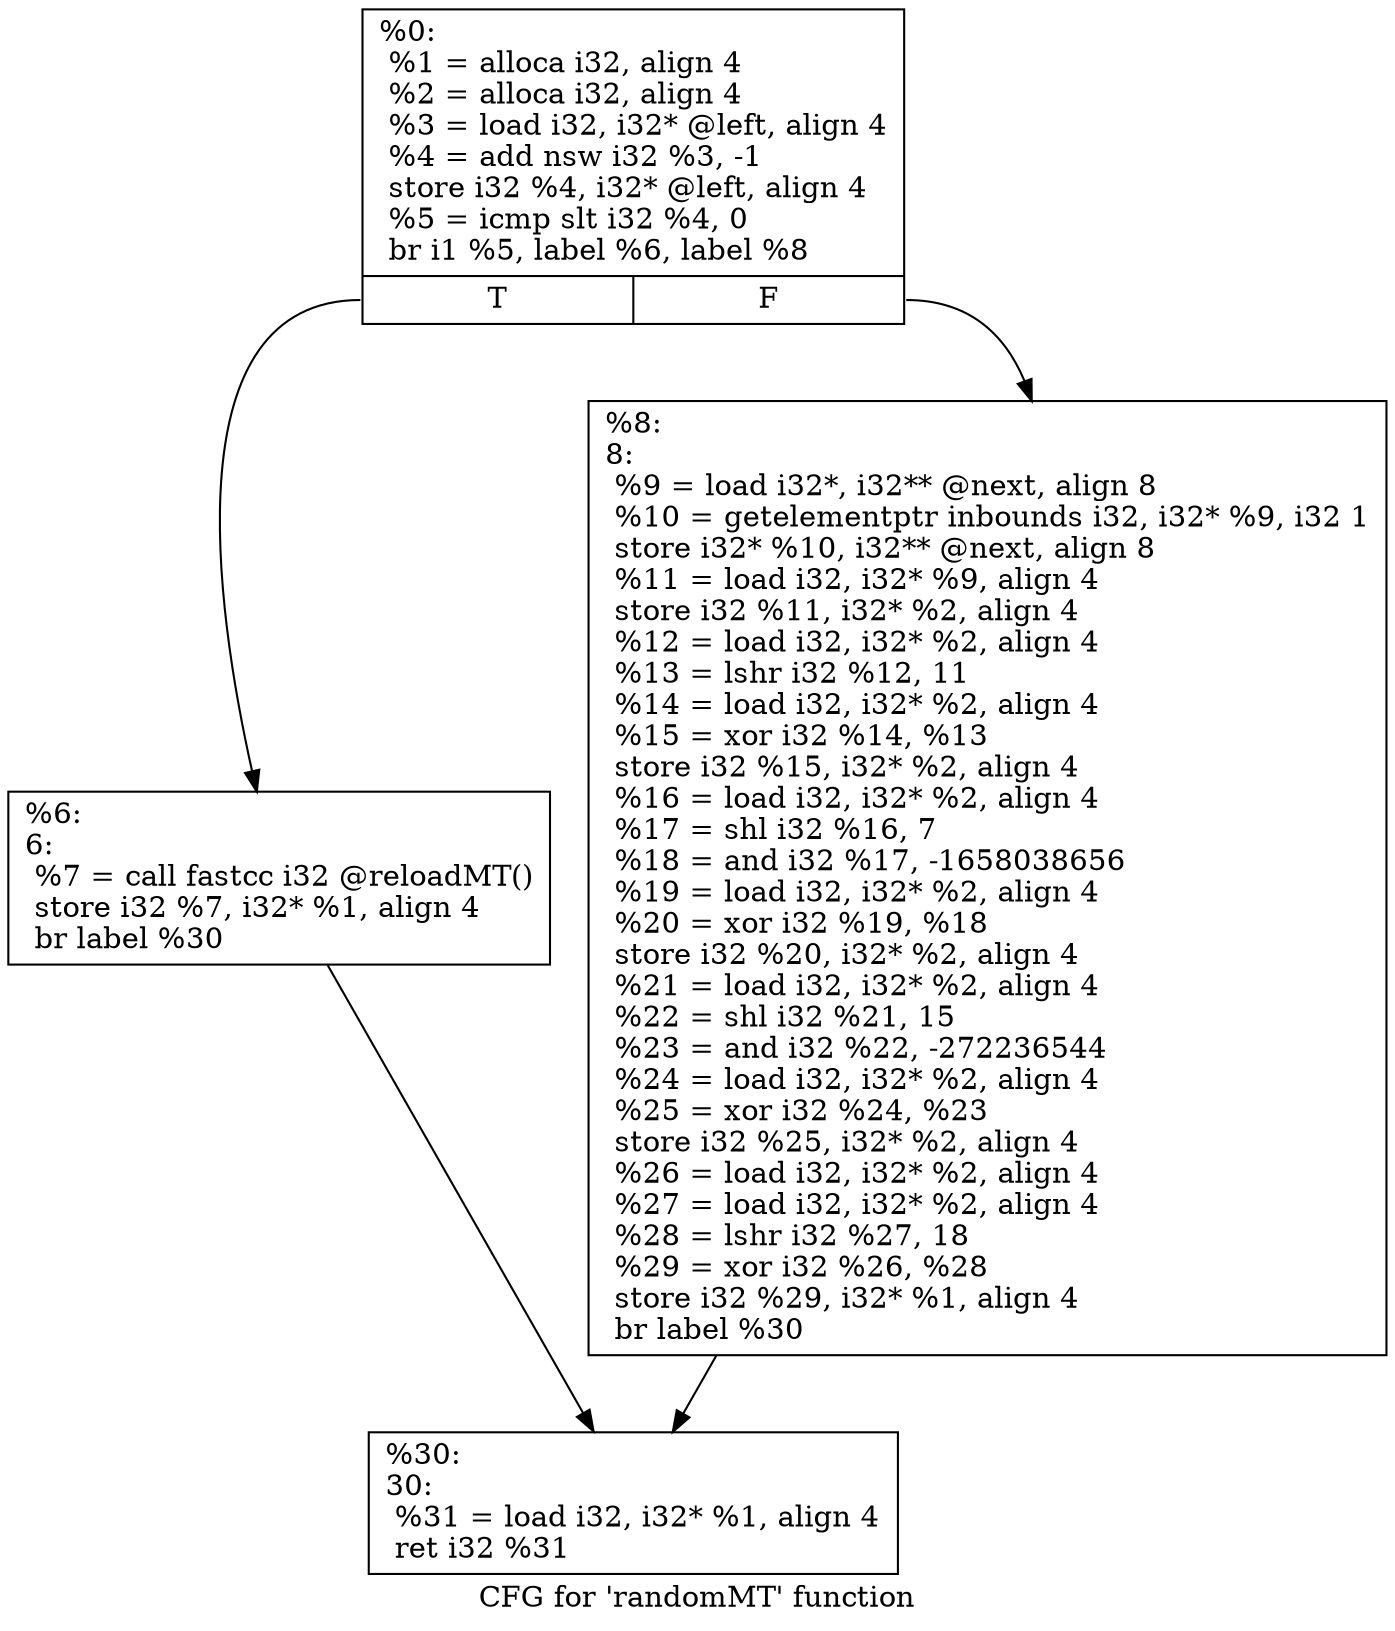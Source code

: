 digraph "CFG for 'randomMT' function" {
	label="CFG for 'randomMT' function";

	Node0x2801c70 [shape=record,label="{%0:\l  %1 = alloca i32, align 4\l  %2 = alloca i32, align 4\l  %3 = load i32, i32* @left, align 4\l  %4 = add nsw i32 %3, -1\l  store i32 %4, i32* @left, align 4\l  %5 = icmp slt i32 %4, 0\l  br i1 %5, label %6, label %8\l|{<s0>T|<s1>F}}"];
	Node0x2801c70:s0 -> Node0x2805ee0;
	Node0x2801c70:s1 -> Node0x2805f30;
	Node0x2805ee0 [shape=record,label="{%6:\l6:                                                \l  %7 = call fastcc i32 @reloadMT()\l  store i32 %7, i32* %1, align 4\l  br label %30\l}"];
	Node0x2805ee0 -> Node0x2805f80;
	Node0x2805f30 [shape=record,label="{%8:\l8:                                                \l  %9 = load i32*, i32** @next, align 8\l  %10 = getelementptr inbounds i32, i32* %9, i32 1\l  store i32* %10, i32** @next, align 8\l  %11 = load i32, i32* %9, align 4\l  store i32 %11, i32* %2, align 4\l  %12 = load i32, i32* %2, align 4\l  %13 = lshr i32 %12, 11\l  %14 = load i32, i32* %2, align 4\l  %15 = xor i32 %14, %13\l  store i32 %15, i32* %2, align 4\l  %16 = load i32, i32* %2, align 4\l  %17 = shl i32 %16, 7\l  %18 = and i32 %17, -1658038656\l  %19 = load i32, i32* %2, align 4\l  %20 = xor i32 %19, %18\l  store i32 %20, i32* %2, align 4\l  %21 = load i32, i32* %2, align 4\l  %22 = shl i32 %21, 15\l  %23 = and i32 %22, -272236544\l  %24 = load i32, i32* %2, align 4\l  %25 = xor i32 %24, %23\l  store i32 %25, i32* %2, align 4\l  %26 = load i32, i32* %2, align 4\l  %27 = load i32, i32* %2, align 4\l  %28 = lshr i32 %27, 18\l  %29 = xor i32 %26, %28\l  store i32 %29, i32* %1, align 4\l  br label %30\l}"];
	Node0x2805f30 -> Node0x2805f80;
	Node0x2805f80 [shape=record,label="{%30:\l30:                                               \l  %31 = load i32, i32* %1, align 4\l  ret i32 %31\l}"];
}
